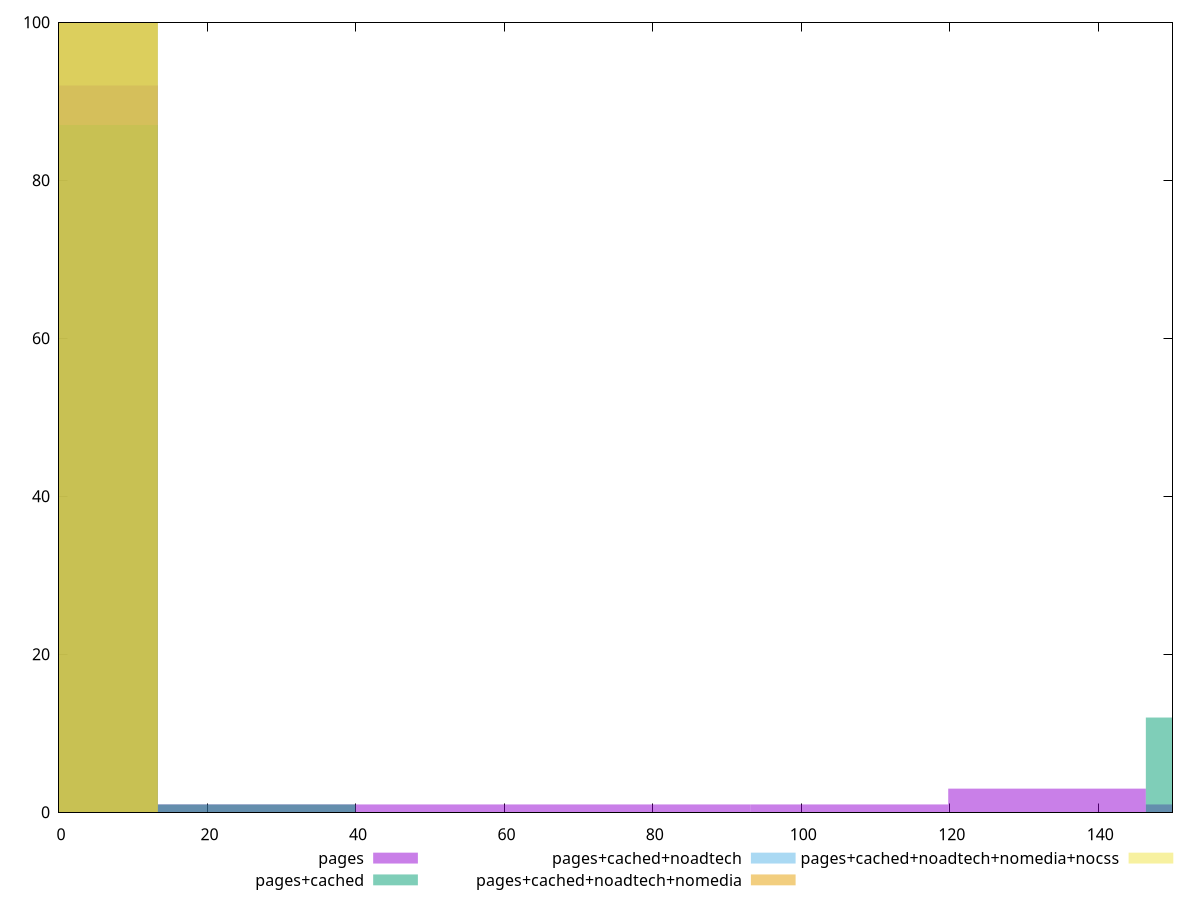 reset

$pages <<EOF
159.71837007152266 1
0 92
133.09864172626888 3
106.4789133810151 1
79.85918503576133 1
26.619728345253776 1
53.23945669050755 1
EOF

$pagesCached <<EOF
0 87
159.71837007152266 12
26.619728345253776 1
EOF

$pagesCachedNoadtech <<EOF
0 100
EOF

$pagesCachedNoadtechNomedia <<EOF
0 100
EOF

$pagesCachedNoadtechNomediaNocss <<EOF
0 100
EOF

set key outside below
set boxwidth 26.619728345253776
set xrange [0:150]
set yrange [0:100]
set trange [0:100]
set style fill transparent solid 0.5 noborder
set terminal svg size 640, 530 enhanced background rgb 'white'
set output "report_00026_2021-02-22T21:38:55.199Z/unminified-css/comparison/histogram/all_raw.svg"

plot $pages title "pages" with boxes, \
     $pagesCached title "pages+cached" with boxes, \
     $pagesCachedNoadtech title "pages+cached+noadtech" with boxes, \
     $pagesCachedNoadtechNomedia title "pages+cached+noadtech+nomedia" with boxes, \
     $pagesCachedNoadtechNomediaNocss title "pages+cached+noadtech+nomedia+nocss" with boxes

reset
